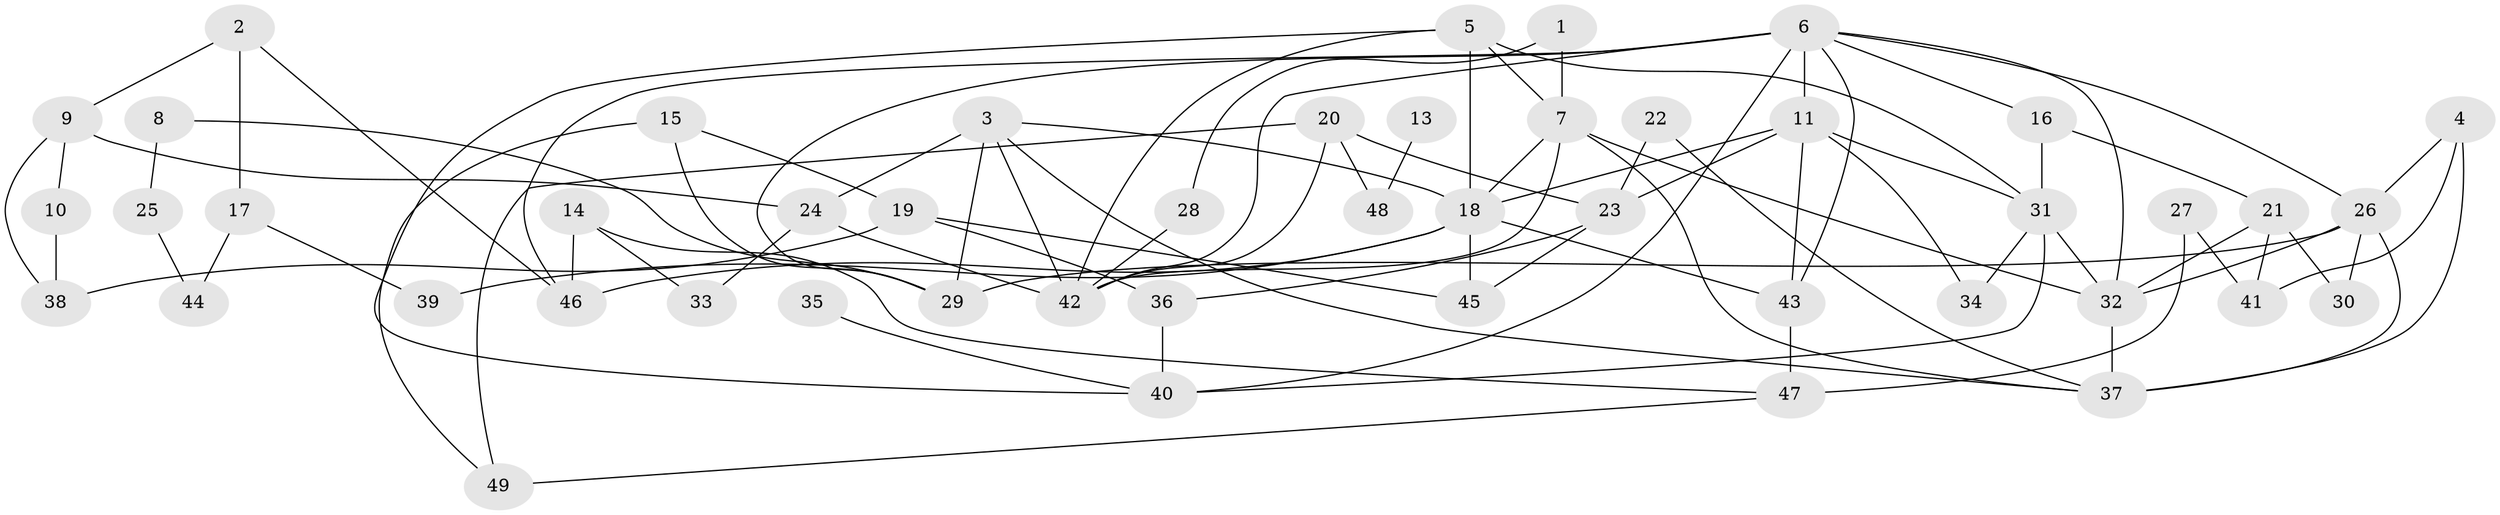 // original degree distribution, {4: 0.12371134020618557, 5: 0.09278350515463918, 2: 0.32989690721649484, 3: 0.27835051546391754, 1: 0.10309278350515463, 6: 0.041237113402061855, 0: 0.010309278350515464, 7: 0.020618556701030927}
// Generated by graph-tools (version 1.1) at 2025/00/03/09/25 03:00:52]
// undirected, 48 vertices, 89 edges
graph export_dot {
graph [start="1"]
  node [color=gray90,style=filled];
  1;
  2;
  3;
  4;
  5;
  6;
  7;
  8;
  9;
  10;
  11;
  13;
  14;
  15;
  16;
  17;
  18;
  19;
  20;
  21;
  22;
  23;
  24;
  25;
  26;
  27;
  28;
  29;
  30;
  31;
  32;
  33;
  34;
  35;
  36;
  37;
  38;
  39;
  40;
  41;
  42;
  43;
  44;
  45;
  46;
  47;
  48;
  49;
  1 -- 7 [weight=1.0];
  1 -- 28 [weight=1.0];
  2 -- 9 [weight=1.0];
  2 -- 17 [weight=1.0];
  2 -- 46 [weight=1.0];
  3 -- 18 [weight=1.0];
  3 -- 24 [weight=2.0];
  3 -- 29 [weight=1.0];
  3 -- 37 [weight=1.0];
  3 -- 42 [weight=1.0];
  4 -- 26 [weight=1.0];
  4 -- 37 [weight=2.0];
  4 -- 41 [weight=1.0];
  5 -- 7 [weight=1.0];
  5 -- 18 [weight=1.0];
  5 -- 31 [weight=1.0];
  5 -- 40 [weight=1.0];
  5 -- 42 [weight=1.0];
  6 -- 11 [weight=1.0];
  6 -- 16 [weight=1.0];
  6 -- 26 [weight=1.0];
  6 -- 29 [weight=1.0];
  6 -- 32 [weight=1.0];
  6 -- 40 [weight=1.0];
  6 -- 42 [weight=1.0];
  6 -- 43 [weight=1.0];
  6 -- 46 [weight=1.0];
  7 -- 18 [weight=1.0];
  7 -- 32 [weight=1.0];
  7 -- 37 [weight=1.0];
  7 -- 42 [weight=1.0];
  8 -- 25 [weight=2.0];
  8 -- 29 [weight=1.0];
  9 -- 10 [weight=1.0];
  9 -- 24 [weight=2.0];
  9 -- 38 [weight=1.0];
  10 -- 38 [weight=1.0];
  11 -- 18 [weight=1.0];
  11 -- 23 [weight=1.0];
  11 -- 31 [weight=1.0];
  11 -- 34 [weight=1.0];
  11 -- 43 [weight=1.0];
  13 -- 48 [weight=1.0];
  14 -- 33 [weight=1.0];
  14 -- 46 [weight=1.0];
  14 -- 47 [weight=1.0];
  15 -- 19 [weight=1.0];
  15 -- 29 [weight=1.0];
  15 -- 49 [weight=1.0];
  16 -- 21 [weight=1.0];
  16 -- 31 [weight=1.0];
  17 -- 39 [weight=1.0];
  17 -- 44 [weight=1.0];
  18 -- 39 [weight=1.0];
  18 -- 43 [weight=1.0];
  18 -- 45 [weight=1.0];
  18 -- 46 [weight=1.0];
  19 -- 36 [weight=1.0];
  19 -- 38 [weight=1.0];
  19 -- 45 [weight=1.0];
  20 -- 23 [weight=1.0];
  20 -- 42 [weight=1.0];
  20 -- 48 [weight=1.0];
  20 -- 49 [weight=1.0];
  21 -- 30 [weight=1.0];
  21 -- 32 [weight=1.0];
  21 -- 41 [weight=1.0];
  22 -- 23 [weight=1.0];
  22 -- 37 [weight=1.0];
  23 -- 36 [weight=1.0];
  23 -- 45 [weight=1.0];
  24 -- 33 [weight=1.0];
  24 -- 42 [weight=1.0];
  25 -- 44 [weight=1.0];
  26 -- 29 [weight=1.0];
  26 -- 30 [weight=1.0];
  26 -- 32 [weight=1.0];
  26 -- 37 [weight=1.0];
  27 -- 41 [weight=1.0];
  27 -- 47 [weight=1.0];
  28 -- 42 [weight=2.0];
  31 -- 32 [weight=1.0];
  31 -- 34 [weight=1.0];
  31 -- 40 [weight=1.0];
  32 -- 37 [weight=1.0];
  35 -- 40 [weight=1.0];
  36 -- 40 [weight=1.0];
  43 -- 47 [weight=2.0];
  47 -- 49 [weight=1.0];
}
